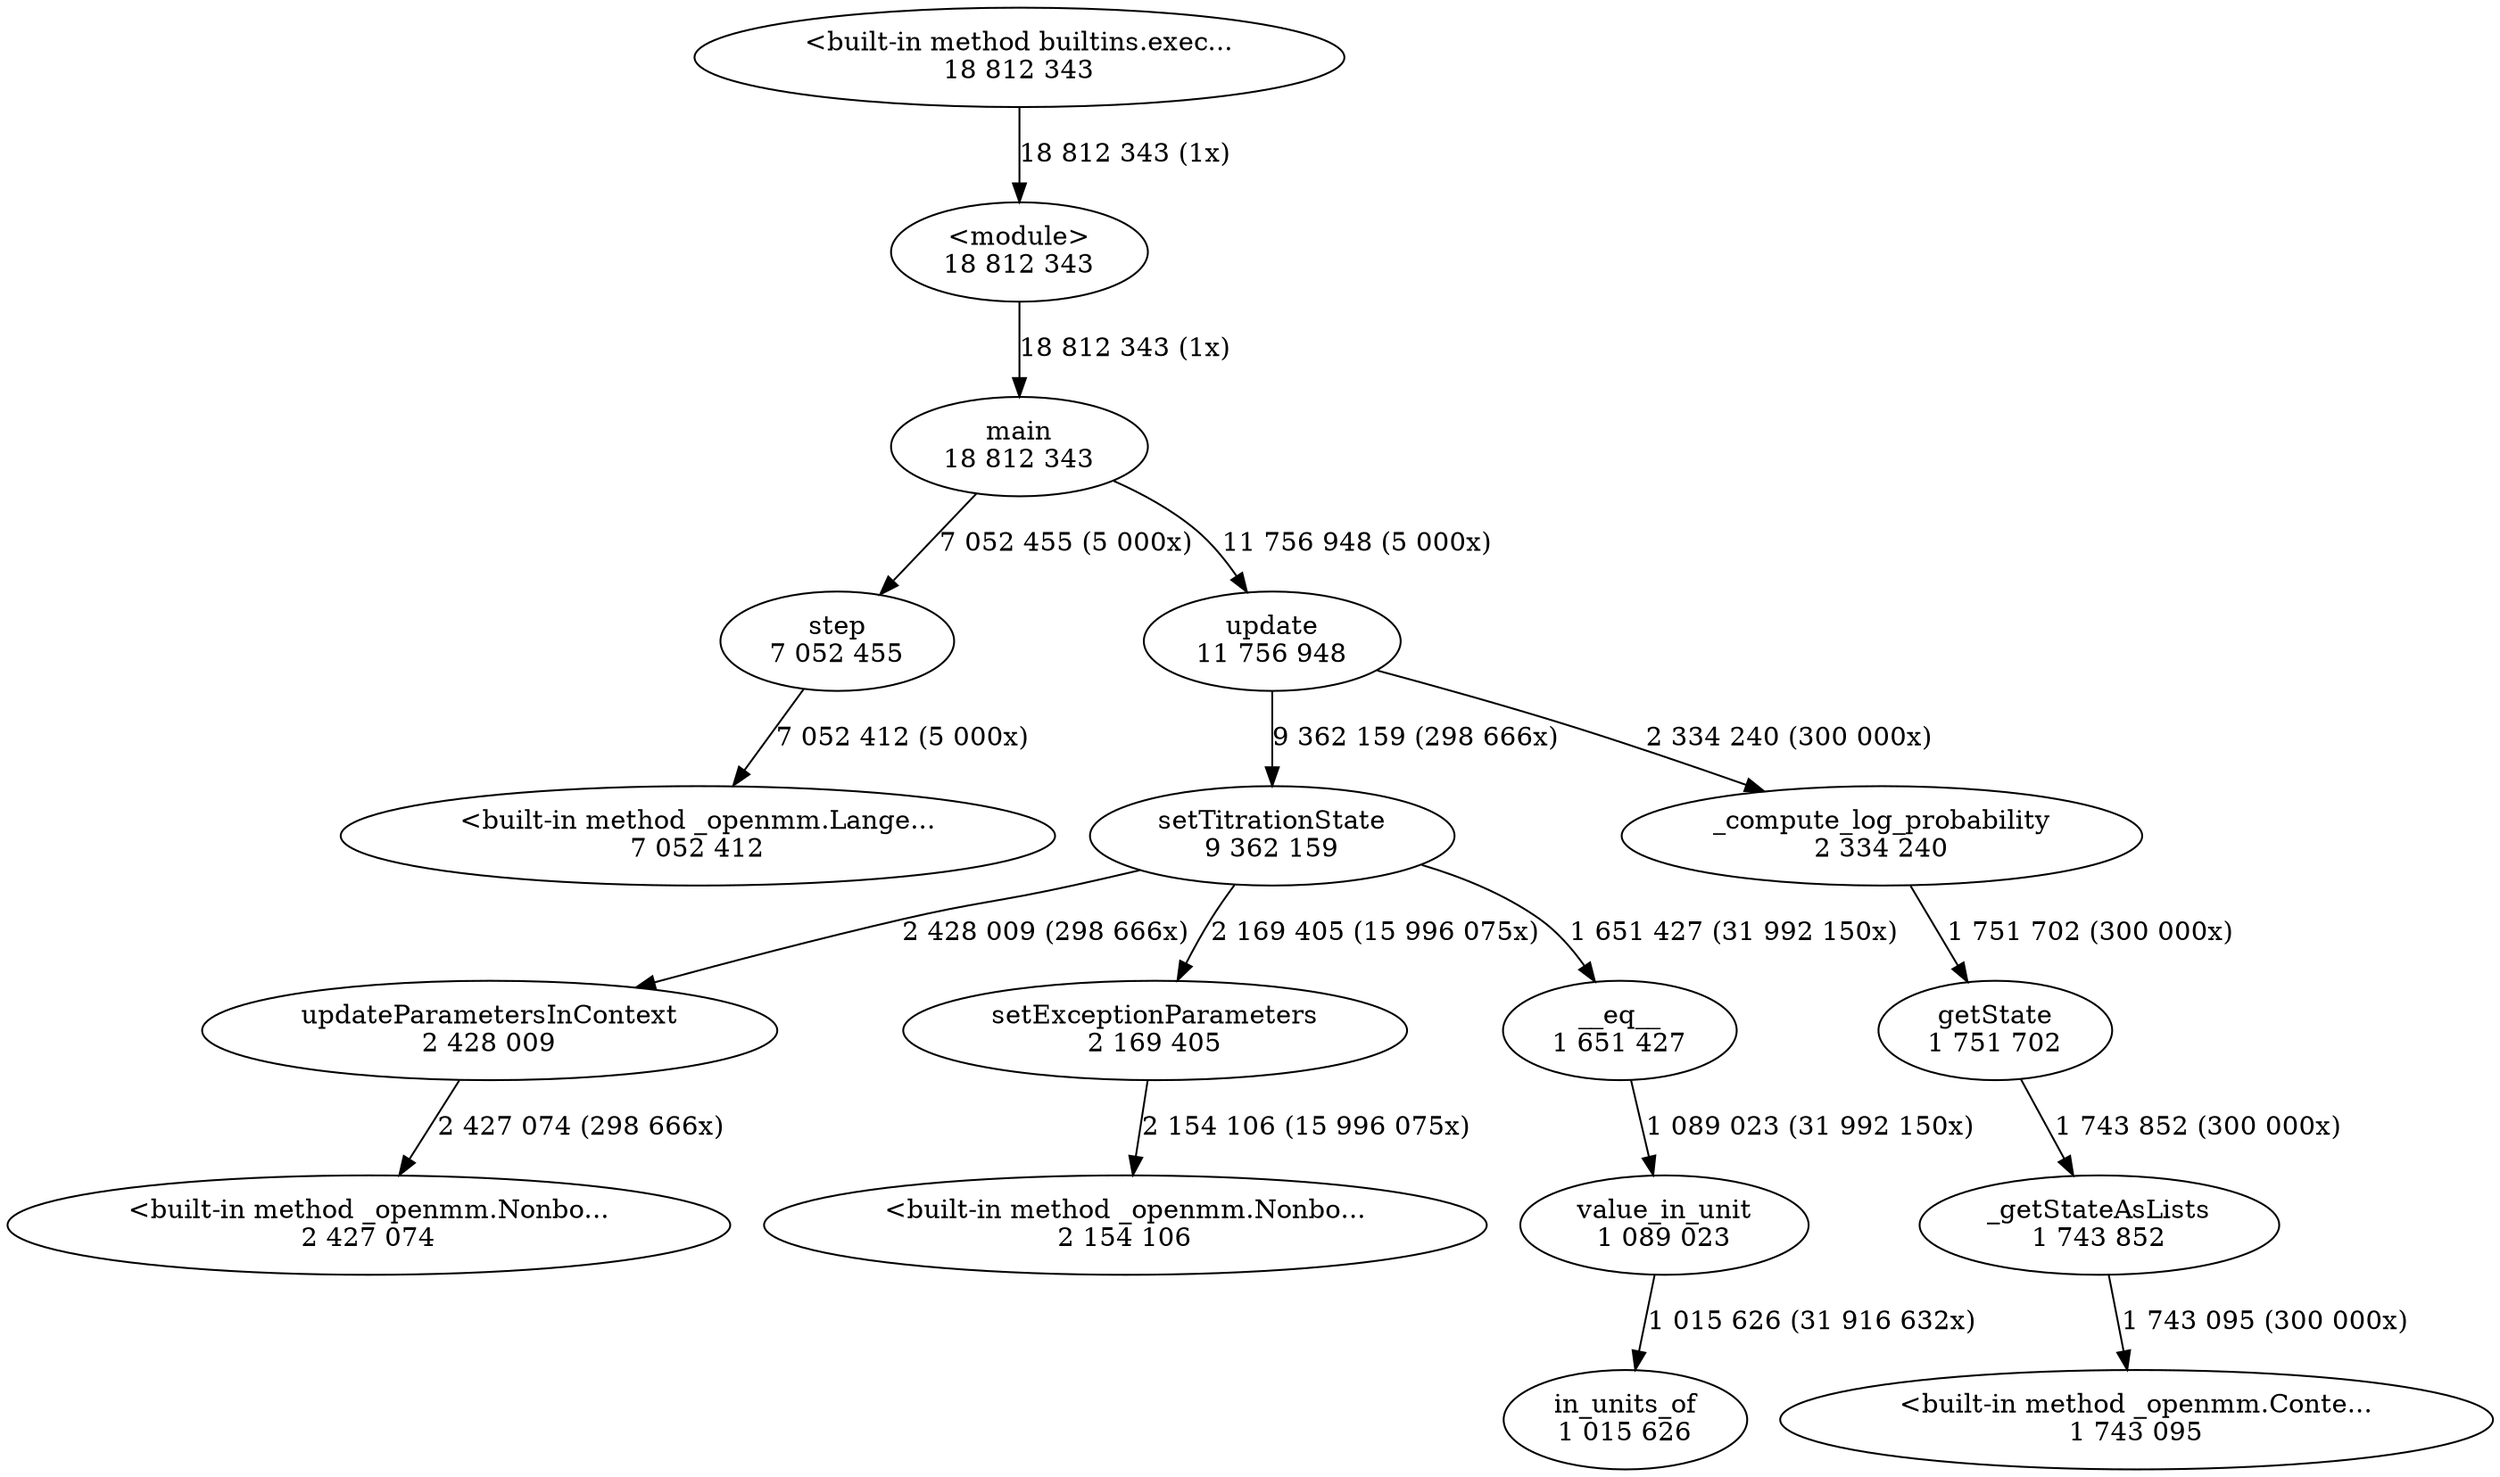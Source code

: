 digraph "callgraph" {
  F1510938 [label="value_in_unit\n1 089 023"];
  F1510fe8 [label="in_units_of\n1 015 626"];
  F151de68 [label="step\n7 052 455"];
  F151e3b8 [label="<built-in method _openmm.Lange...\n7 052 412"];
  F1520158 [label="setTitrationState\n9 362 159"];
  F1520728 [label="updateParametersInContext\n2 428 009"];
  F1520c28 [label="setExceptionParameters\n2 169 405"];
  F1521608 [label="__eq__\n1 651 427"];
  F152d538 [label="main\n18 812 343"];
  F152df98 [label="update\n11 756 948"];
  F1538b38 [label="<built-in method _openmm.Nonbo...\n2 427 074"];
  F154cb28 [label="<built-in method _openmm.Nonbo...\n2 154 106"];
  F1556828 [label="_compute_log_probability\n2 334 240"];
  F156a958 [label="getState\n1 751 702"];
  F156ae58 [label="<built-in method builtins.exec...\n18 812 343"];
  F156ba88 [label="<module>\n18 812 343"];
  F15985c8 [label="_getStateAsLists\n1 743 852"];
  F1598a28 [label="<built-in method _openmm.Conte...\n1 743 095"];
  F1510938 -> F1510fe8 [weight=2,label="1 015 626 (31 916 632x)"];
  F151de68 -> F151e3b8 [weight=2,label="7 052 412 (5 000x)"];
  F1520158 -> F1520728 [weight=2,label="2 428 009 (298 666x)"];
  F1520158 -> F1520c28 [weight=2,label="2 169 405 (15 996 075x)"];
  F1520158 -> F1521608 [weight=2,label="1 651 427 (31 992 150x)"];
  F1520728 -> F1538b38 [weight=2,label="2 427 074 (298 666x)"];
  F1520c28 -> F154cb28 [weight=2,label="2 154 106 (15 996 075x)"];
  F1521608 -> F1510938 [weight=2,label="1 089 023 (31 992 150x)"];
  F152d538 -> F151de68 [weight=2,label="7 052 455 (5 000x)"];
  F152d538 -> F152df98 [weight=2,label="11 756 948 (5 000x)"];
  F152df98 -> F1520158 [weight=2,label="9 362 159 (298 666x)"];
  F152df98 -> F1556828 [weight=2,label="2 334 240 (300 000x)"];
  F1556828 -> F156a958 [weight=2,label="1 751 702 (300 000x)"];
  F156a958 -> F15985c8 [weight=2,label="1 743 852 (300 000x)"];
  F156ae58 -> F156ba88 [weight=2,label="18 812 343 (1x)"];
  F156ba88 -> F152d538 [weight=2,label="18 812 343 (1x)"];
  F15985c8 -> F1598a28 [weight=2,label="1 743 095 (300 000x)"];
}
